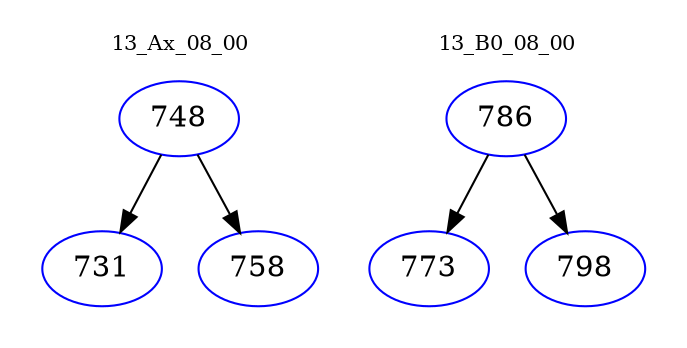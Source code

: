 digraph{
subgraph cluster_0 {
color = white
label = "13_Ax_08_00";
fontsize=10;
T0_748 [label="748", color="blue"]
T0_748 -> T0_731 [color="black"]
T0_731 [label="731", color="blue"]
T0_748 -> T0_758 [color="black"]
T0_758 [label="758", color="blue"]
}
subgraph cluster_1 {
color = white
label = "13_B0_08_00";
fontsize=10;
T1_786 [label="786", color="blue"]
T1_786 -> T1_773 [color="black"]
T1_773 [label="773", color="blue"]
T1_786 -> T1_798 [color="black"]
T1_798 [label="798", color="blue"]
}
}

